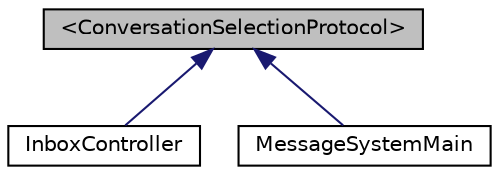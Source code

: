 digraph G
{
  edge [fontname="Helvetica",fontsize="10",labelfontname="Helvetica",labelfontsize="10"];
  node [fontname="Helvetica",fontsize="10",shape=record];
  Node1 [label="\<ConversationSelectionProtocol\>",height=0.2,width=0.4,color="black", fillcolor="grey75", style="filled" fontcolor="black"];
  Node1 -> Node2 [dir="back",color="midnightblue",fontsize="10",style="solid"];
  Node2 [label="InboxController",height=0.2,width=0.4,color="black", fillcolor="white", style="filled",URL="$interface_inbox_controller.html"];
  Node1 -> Node3 [dir="back",color="midnightblue",fontsize="10",style="solid"];
  Node3 [label="MessageSystemMain",height=0.2,width=0.4,color="black", fillcolor="white", style="filled",URL="$interface_message_system_main.html"];
}
